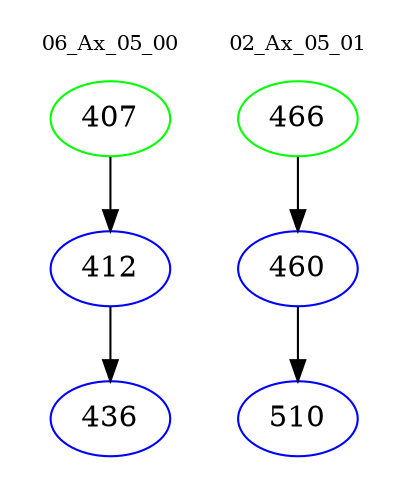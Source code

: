 digraph{
subgraph cluster_0 {
color = white
label = "06_Ax_05_00";
fontsize=10;
T0_407 [label="407", color="green"]
T0_407 -> T0_412 [color="black"]
T0_412 [label="412", color="blue"]
T0_412 -> T0_436 [color="black"]
T0_436 [label="436", color="blue"]
}
subgraph cluster_1 {
color = white
label = "02_Ax_05_01";
fontsize=10;
T1_466 [label="466", color="green"]
T1_466 -> T1_460 [color="black"]
T1_460 [label="460", color="blue"]
T1_460 -> T1_510 [color="black"]
T1_510 [label="510", color="blue"]
}
}
